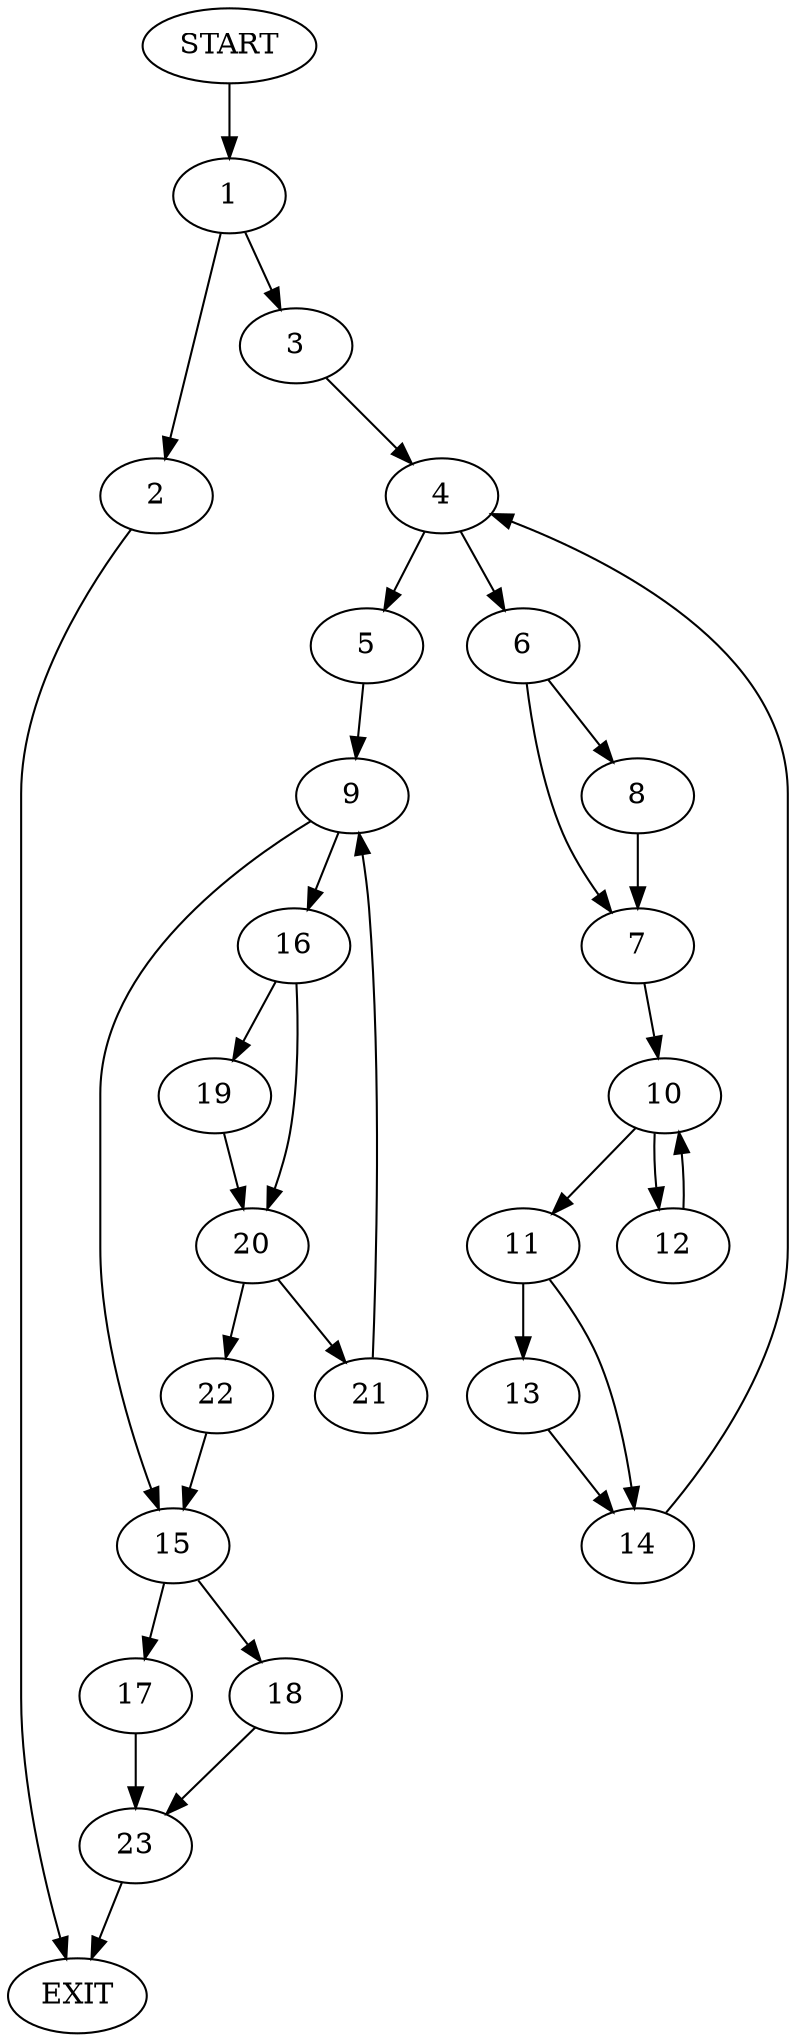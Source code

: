 digraph {
0 [label="START"]
24 [label="EXIT"]
0 -> 1
1 -> 2
1 -> 3
3 -> 4
2 -> 24
4 -> 5
4 -> 6
6 -> 7
6 -> 8
5 -> 9
7 -> 10
8 -> 7
10 -> 11
10 -> 12
11 -> 13
11 -> 14
12 -> 10
14 -> 4
13 -> 14
9 -> 15
9 -> 16
15 -> 17
15 -> 18
16 -> 19
16 -> 20
19 -> 20
20 -> 21
20 -> 22
21 -> 9
22 -> 15
17 -> 23
18 -> 23
23 -> 24
}
